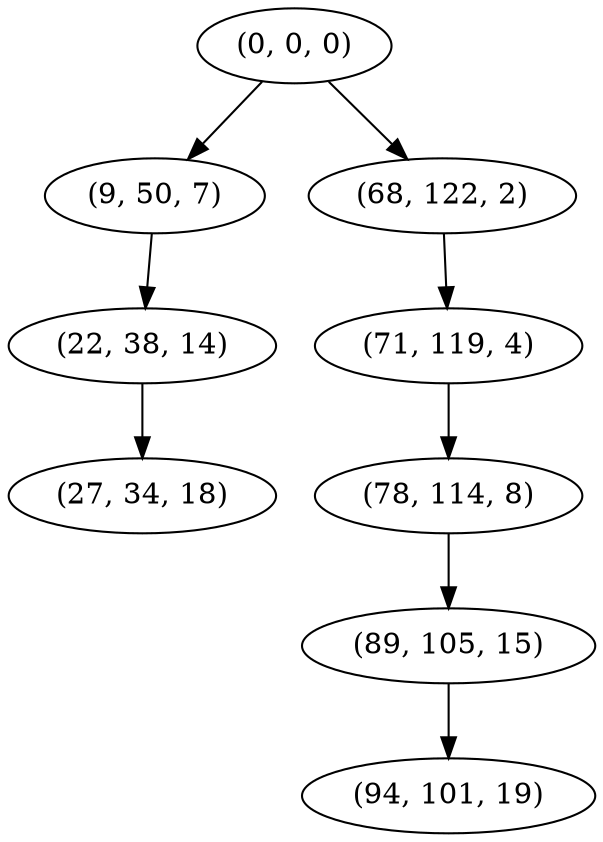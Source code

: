 digraph tree {
    "(0, 0, 0)";
    "(9, 50, 7)";
    "(22, 38, 14)";
    "(27, 34, 18)";
    "(68, 122, 2)";
    "(71, 119, 4)";
    "(78, 114, 8)";
    "(89, 105, 15)";
    "(94, 101, 19)";
    "(0, 0, 0)" -> "(9, 50, 7)";
    "(0, 0, 0)" -> "(68, 122, 2)";
    "(9, 50, 7)" -> "(22, 38, 14)";
    "(22, 38, 14)" -> "(27, 34, 18)";
    "(68, 122, 2)" -> "(71, 119, 4)";
    "(71, 119, 4)" -> "(78, 114, 8)";
    "(78, 114, 8)" -> "(89, 105, 15)";
    "(89, 105, 15)" -> "(94, 101, 19)";
}
